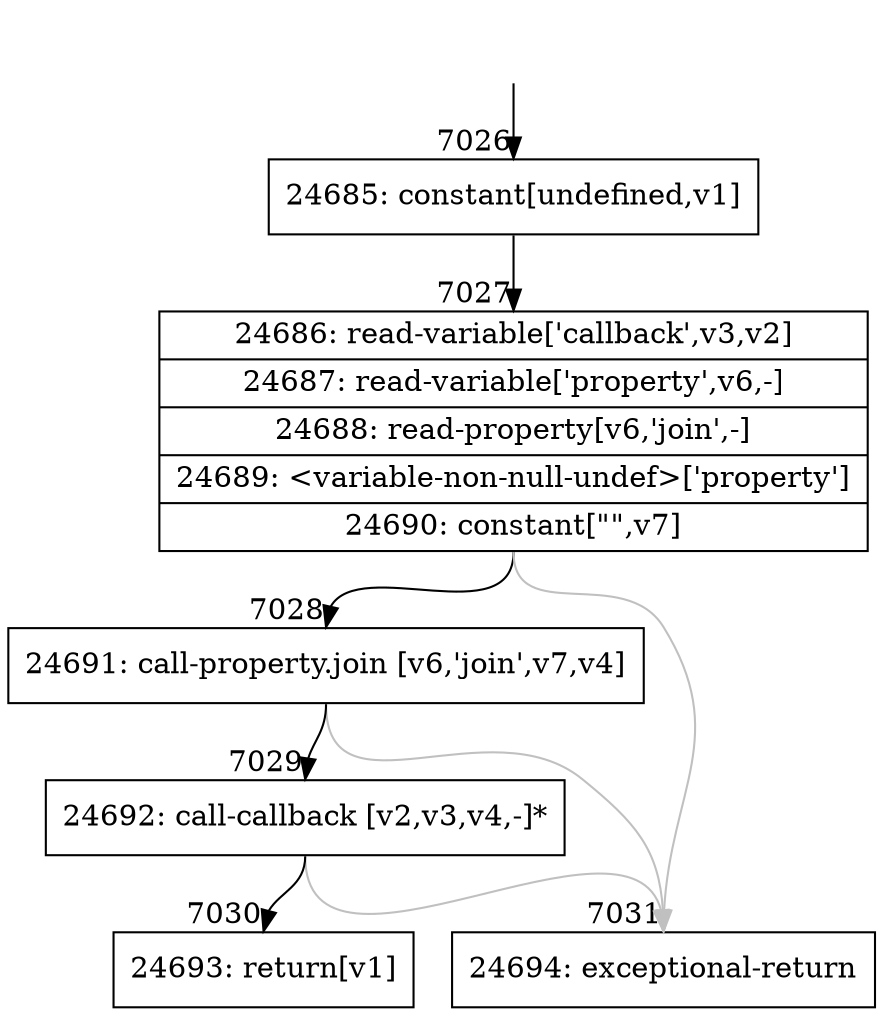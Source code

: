 digraph {
rankdir="TD"
BB_entry580[shape=none,label=""];
BB_entry580 -> BB7026 [tailport=s, headport=n, headlabel="    7026"]
BB7026 [shape=record label="{24685: constant[undefined,v1]}" ] 
BB7026 -> BB7027 [tailport=s, headport=n, headlabel="      7027"]
BB7027 [shape=record label="{24686: read-variable['callback',v3,v2]|24687: read-variable['property',v6,-]|24688: read-property[v6,'join',-]|24689: \<variable-non-null-undef\>['property']|24690: constant[\"\",v7]}" ] 
BB7027 -> BB7028 [tailport=s, headport=n, headlabel="      7028"]
BB7027 -> BB7031 [tailport=s, headport=n, color=gray, headlabel="      7031"]
BB7028 [shape=record label="{24691: call-property.join [v6,'join',v7,v4]}" ] 
BB7028 -> BB7029 [tailport=s, headport=n, headlabel="      7029"]
BB7028 -> BB7031 [tailport=s, headport=n, color=gray]
BB7029 [shape=record label="{24692: call-callback [v2,v3,v4,-]*}" ] 
BB7029 -> BB7030 [tailport=s, headport=n, headlabel="      7030"]
BB7029 -> BB7031 [tailport=s, headport=n, color=gray]
BB7030 [shape=record label="{24693: return[v1]}" ] 
BB7031 [shape=record label="{24694: exceptional-return}" ] 
//#$~ 13054
}
